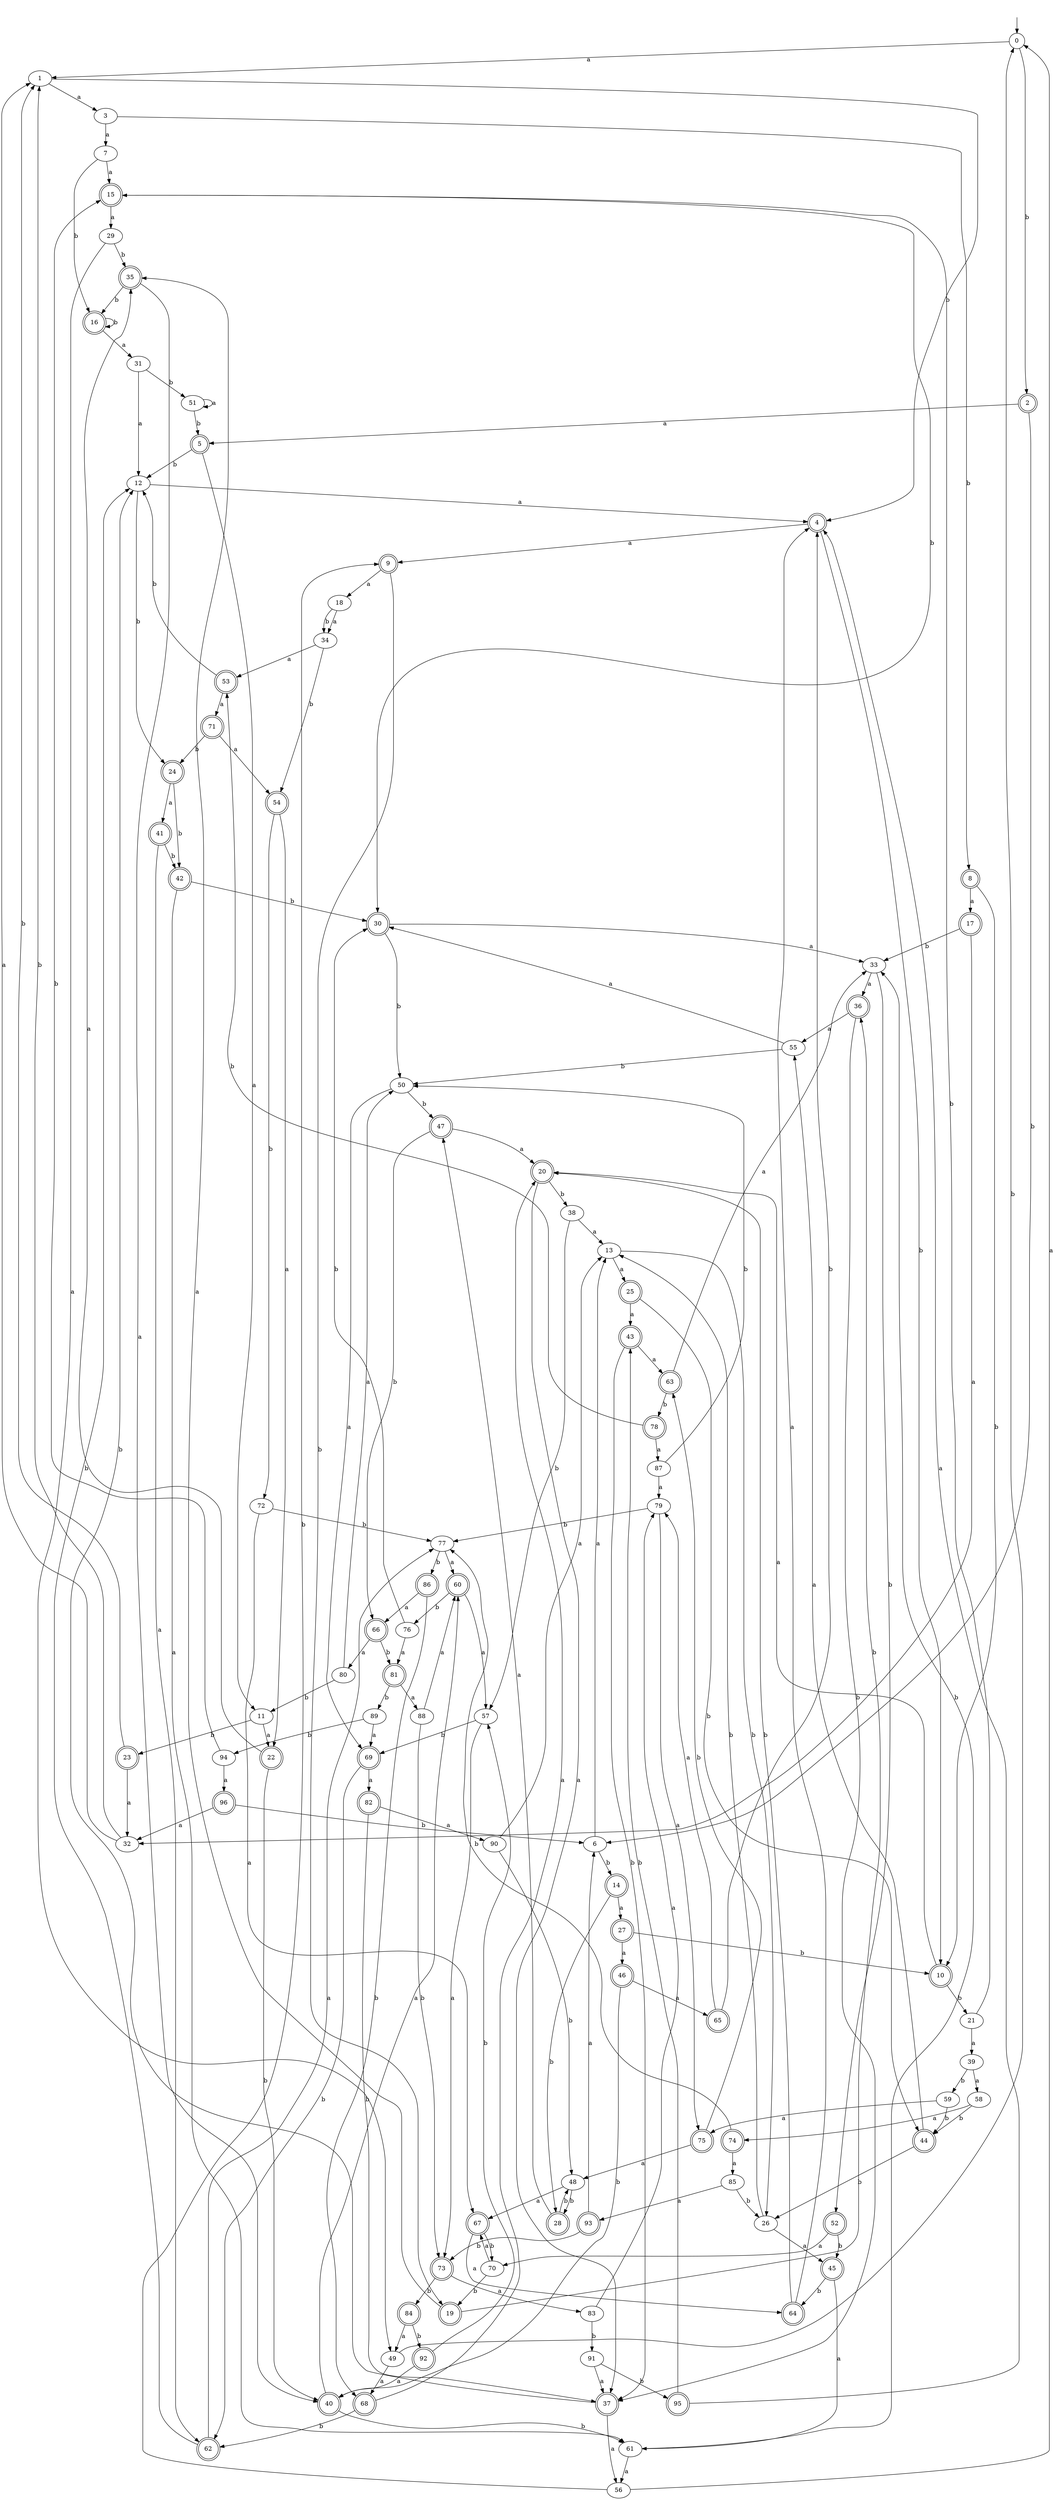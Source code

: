 digraph RandomDFA {
  __start0 [label="", shape=none];
  __start0 -> 0 [label=""];
  0 [shape=circle]
  0 -> 1 [label="a"]
  0 -> 2 [label="b"]
  1
  1 -> 3 [label="a"]
  1 -> 4 [label="b"]
  2 [shape=doublecircle]
  2 -> 5 [label="a"]
  2 -> 6 [label="b"]
  3
  3 -> 7 [label="a"]
  3 -> 8 [label="b"]
  4 [shape=doublecircle]
  4 -> 9 [label="a"]
  4 -> 10 [label="b"]
  5 [shape=doublecircle]
  5 -> 11 [label="a"]
  5 -> 12 [label="b"]
  6
  6 -> 13 [label="a"]
  6 -> 14 [label="b"]
  7
  7 -> 15 [label="a"]
  7 -> 16 [label="b"]
  8 [shape=doublecircle]
  8 -> 17 [label="a"]
  8 -> 10 [label="b"]
  9 [shape=doublecircle]
  9 -> 18 [label="a"]
  9 -> 19 [label="b"]
  10 [shape=doublecircle]
  10 -> 20 [label="a"]
  10 -> 21 [label="b"]
  11
  11 -> 22 [label="a"]
  11 -> 23 [label="b"]
  12
  12 -> 4 [label="a"]
  12 -> 24 [label="b"]
  13
  13 -> 25 [label="a"]
  13 -> 26 [label="b"]
  14 [shape=doublecircle]
  14 -> 27 [label="a"]
  14 -> 28 [label="b"]
  15 [shape=doublecircle]
  15 -> 29 [label="a"]
  15 -> 30 [label="b"]
  16 [shape=doublecircle]
  16 -> 31 [label="a"]
  16 -> 16 [label="b"]
  17 [shape=doublecircle]
  17 -> 32 [label="a"]
  17 -> 33 [label="b"]
  18
  18 -> 34 [label="a"]
  18 -> 34 [label="b"]
  19 [shape=doublecircle]
  19 -> 35 [label="a"]
  19 -> 36 [label="b"]
  20 [shape=doublecircle]
  20 -> 37 [label="a"]
  20 -> 38 [label="b"]
  21
  21 -> 39 [label="a"]
  21 -> 15 [label="b"]
  22 [shape=doublecircle]
  22 -> 35 [label="a"]
  22 -> 40 [label="b"]
  23 [shape=doublecircle]
  23 -> 32 [label="a"]
  23 -> 1 [label="b"]
  24 [shape=doublecircle]
  24 -> 41 [label="a"]
  24 -> 42 [label="b"]
  25 [shape=doublecircle]
  25 -> 43 [label="a"]
  25 -> 44 [label="b"]
  26
  26 -> 45 [label="a"]
  26 -> 13 [label="b"]
  27 [shape=doublecircle]
  27 -> 46 [label="a"]
  27 -> 10 [label="b"]
  28 [shape=doublecircle]
  28 -> 47 [label="a"]
  28 -> 48 [label="b"]
  29
  29 -> 49 [label="a"]
  29 -> 35 [label="b"]
  30 [shape=doublecircle]
  30 -> 33 [label="a"]
  30 -> 50 [label="b"]
  31
  31 -> 12 [label="a"]
  31 -> 51 [label="b"]
  32
  32 -> 1 [label="a"]
  32 -> 1 [label="b"]
  33
  33 -> 36 [label="a"]
  33 -> 52 [label="b"]
  34
  34 -> 53 [label="a"]
  34 -> 54 [label="b"]
  35 [shape=doublecircle]
  35 -> 40 [label="a"]
  35 -> 16 [label="b"]
  36 [shape=doublecircle]
  36 -> 55 [label="a"]
  36 -> 37 [label="b"]
  37 [shape=doublecircle]
  37 -> 56 [label="a"]
  37 -> 12 [label="b"]
  38
  38 -> 13 [label="a"]
  38 -> 57 [label="b"]
  39
  39 -> 58 [label="a"]
  39 -> 59 [label="b"]
  40 [shape=doublecircle]
  40 -> 60 [label="a"]
  40 -> 61 [label="b"]
  41 [shape=doublecircle]
  41 -> 62 [label="a"]
  41 -> 42 [label="b"]
  42 [shape=doublecircle]
  42 -> 61 [label="a"]
  42 -> 30 [label="b"]
  43 [shape=doublecircle]
  43 -> 63 [label="a"]
  43 -> 37 [label="b"]
  44 [shape=doublecircle]
  44 -> 55 [label="a"]
  44 -> 26 [label="b"]
  45 [shape=doublecircle]
  45 -> 61 [label="a"]
  45 -> 64 [label="b"]
  46 [shape=doublecircle]
  46 -> 65 [label="a"]
  46 -> 40 [label="b"]
  47 [shape=doublecircle]
  47 -> 20 [label="a"]
  47 -> 66 [label="b"]
  48
  48 -> 67 [label="a"]
  48 -> 28 [label="b"]
  49
  49 -> 68 [label="a"]
  49 -> 0 [label="b"]
  50
  50 -> 69 [label="a"]
  50 -> 47 [label="b"]
  51
  51 -> 51 [label="a"]
  51 -> 5 [label="b"]
  52 [shape=doublecircle]
  52 -> 70 [label="a"]
  52 -> 45 [label="b"]
  53 [shape=doublecircle]
  53 -> 71 [label="a"]
  53 -> 12 [label="b"]
  54 [shape=doublecircle]
  54 -> 22 [label="a"]
  54 -> 72 [label="b"]
  55
  55 -> 30 [label="a"]
  55 -> 50 [label="b"]
  56
  56 -> 0 [label="a"]
  56 -> 9 [label="b"]
  57
  57 -> 73 [label="a"]
  57 -> 69 [label="b"]
  58
  58 -> 74 [label="a"]
  58 -> 44 [label="b"]
  59
  59 -> 75 [label="a"]
  59 -> 44 [label="b"]
  60 [shape=doublecircle]
  60 -> 57 [label="a"]
  60 -> 76 [label="b"]
  61
  61 -> 56 [label="a"]
  61 -> 33 [label="b"]
  62 [shape=doublecircle]
  62 -> 77 [label="a"]
  62 -> 12 [label="b"]
  63 [shape=doublecircle]
  63 -> 33 [label="a"]
  63 -> 78 [label="b"]
  64 [shape=doublecircle]
  64 -> 4 [label="a"]
  64 -> 20 [label="b"]
  65 [shape=doublecircle]
  65 -> 79 [label="a"]
  65 -> 4 [label="b"]
  66 [shape=doublecircle]
  66 -> 80 [label="a"]
  66 -> 81 [label="b"]
  67 [shape=doublecircle]
  67 -> 64 [label="a"]
  67 -> 70 [label="b"]
  68 [shape=doublecircle]
  68 -> 20 [label="a"]
  68 -> 62 [label="b"]
  69 [shape=doublecircle]
  69 -> 82 [label="a"]
  69 -> 62 [label="b"]
  70
  70 -> 67 [label="a"]
  70 -> 19 [label="b"]
  71 [shape=doublecircle]
  71 -> 54 [label="a"]
  71 -> 24 [label="b"]
  72
  72 -> 67 [label="a"]
  72 -> 77 [label="b"]
  73 [shape=doublecircle]
  73 -> 83 [label="a"]
  73 -> 84 [label="b"]
  74 [shape=doublecircle]
  74 -> 85 [label="a"]
  74 -> 77 [label="b"]
  75 [shape=doublecircle]
  75 -> 48 [label="a"]
  75 -> 63 [label="b"]
  76
  76 -> 81 [label="a"]
  76 -> 30 [label="b"]
  77
  77 -> 60 [label="a"]
  77 -> 86 [label="b"]
  78 [shape=doublecircle]
  78 -> 87 [label="a"]
  78 -> 53 [label="b"]
  79
  79 -> 75 [label="a"]
  79 -> 77 [label="b"]
  80
  80 -> 50 [label="a"]
  80 -> 11 [label="b"]
  81 [shape=doublecircle]
  81 -> 88 [label="a"]
  81 -> 89 [label="b"]
  82 [shape=doublecircle]
  82 -> 90 [label="a"]
  82 -> 37 [label="b"]
  83
  83 -> 79 [label="a"]
  83 -> 91 [label="b"]
  84 [shape=doublecircle]
  84 -> 49 [label="a"]
  84 -> 92 [label="b"]
  85
  85 -> 93 [label="a"]
  85 -> 26 [label="b"]
  86 [shape=doublecircle]
  86 -> 66 [label="a"]
  86 -> 68 [label="b"]
  87
  87 -> 79 [label="a"]
  87 -> 50 [label="b"]
  88
  88 -> 60 [label="a"]
  88 -> 73 [label="b"]
  89
  89 -> 69 [label="a"]
  89 -> 94 [label="b"]
  90
  90 -> 13 [label="a"]
  90 -> 48 [label="b"]
  91
  91 -> 37 [label="a"]
  91 -> 95 [label="b"]
  92 [shape=doublecircle]
  92 -> 40 [label="a"]
  92 -> 57 [label="b"]
  93 [shape=doublecircle]
  93 -> 6 [label="a"]
  93 -> 73 [label="b"]
  94
  94 -> 96 [label="a"]
  94 -> 15 [label="b"]
  95 [shape=doublecircle]
  95 -> 4 [label="a"]
  95 -> 43 [label="b"]
  96 [shape=doublecircle]
  96 -> 32 [label="a"]
  96 -> 6 [label="b"]
}

